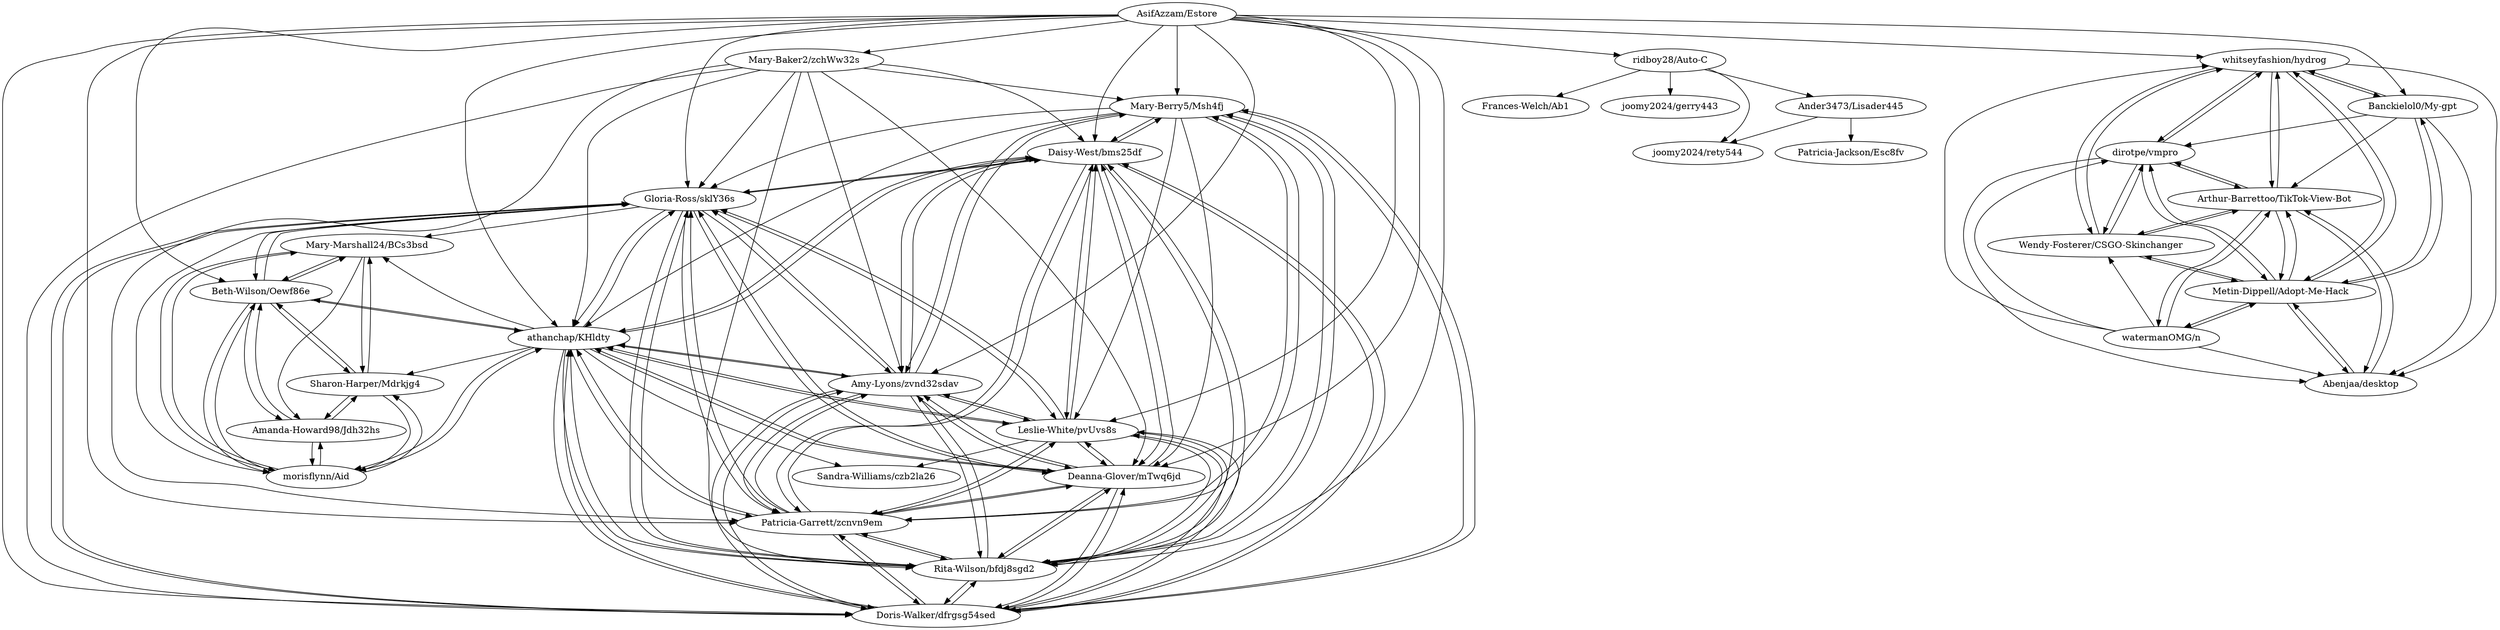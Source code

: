 digraph G {
"AsifAzzam/Estore" -> "Mary-Berry5/Msh4fj"
"AsifAzzam/Estore" -> "Daisy-West/bms25df"
"AsifAzzam/Estore" -> "Amy-Lyons/zvnd32sdav"
"AsifAzzam/Estore" -> "Doris-Walker/dfrgsg54sed"
"AsifAzzam/Estore" -> "Rita-Wilson/bfdj8sgd2"
"AsifAzzam/Estore" -> "Patricia-Garrett/zcnvn9em"
"AsifAzzam/Estore" -> "Deanna-Glover/mTwq6jd"
"AsifAzzam/Estore" -> "athanchap/KHldty"
"AsifAzzam/Estore" -> "Leslie-White/pvUvs8s"
"AsifAzzam/Estore" -> "Gloria-Ross/sklY36s"
"AsifAzzam/Estore" -> "ridboy28/Auto-C"
"AsifAzzam/Estore" -> "whitseyfashion/hydrog"
"AsifAzzam/Estore" -> "Banckielol0/My-gpt"
"AsifAzzam/Estore" -> "Mary-Baker2/zchWw32s"
"AsifAzzam/Estore" -> "Beth-Wilson/Oewf86e"
"watermanOMG/n" -> "Metin-Dippell/Adopt-Me-Hack"
"watermanOMG/n" -> "Abenjaa/desktop"
"watermanOMG/n" -> "Wendy-Fosterer/CSGO-Skinchanger"
"watermanOMG/n" -> "Arthur-Barrettoo/TikTok-View-Bot"
"watermanOMG/n" -> "dirotpe/vmpro"
"watermanOMG/n" -> "whitseyfashion/hydrog"
"Banckielol0/My-gpt" -> "whitseyfashion/hydrog"
"Banckielol0/My-gpt" -> "Metin-Dippell/Adopt-Me-Hack"
"Banckielol0/My-gpt" -> "Abenjaa/desktop"
"Banckielol0/My-gpt" -> "dirotpe/vmpro"
"Banckielol0/My-gpt" -> "Arthur-Barrettoo/TikTok-View-Bot"
"whitseyfashion/hydrog" -> "Banckielol0/My-gpt"
"whitseyfashion/hydrog" -> "dirotpe/vmpro"
"whitseyfashion/hydrog" -> "Metin-Dippell/Adopt-Me-Hack"
"whitseyfashion/hydrog" -> "Arthur-Barrettoo/TikTok-View-Bot"
"whitseyfashion/hydrog" -> "Wendy-Fosterer/CSGO-Skinchanger"
"whitseyfashion/hydrog" -> "Abenjaa/desktop"
"dirotpe/vmpro" -> "Arthur-Barrettoo/TikTok-View-Bot"
"dirotpe/vmpro" -> "Wendy-Fosterer/CSGO-Skinchanger"
"dirotpe/vmpro" -> "whitseyfashion/hydrog"
"dirotpe/vmpro" -> "Abenjaa/desktop"
"dirotpe/vmpro" -> "Metin-Dippell/Adopt-Me-Hack"
"Abenjaa/desktop" -> "Metin-Dippell/Adopt-Me-Hack"
"Abenjaa/desktop" -> "Arthur-Barrettoo/TikTok-View-Bot"
"Mary-Berry5/Msh4fj" -> "Doris-Walker/dfrgsg54sed"
"Mary-Berry5/Msh4fj" -> "Amy-Lyons/zvnd32sdav"
"Mary-Berry5/Msh4fj" -> "Daisy-West/bms25df"
"Mary-Berry5/Msh4fj" -> "Rita-Wilson/bfdj8sgd2"
"Mary-Berry5/Msh4fj" -> "Patricia-Garrett/zcnvn9em"
"Mary-Berry5/Msh4fj" -> "Deanna-Glover/mTwq6jd"
"Mary-Berry5/Msh4fj" -> "Leslie-White/pvUvs8s"
"Mary-Berry5/Msh4fj" -> "athanchap/KHldty"
"Mary-Berry5/Msh4fj" -> "Gloria-Ross/sklY36s"
"morisflynn/Aid" -> "Beth-Wilson/Oewf86e"
"morisflynn/Aid" -> "Mary-Marshall24/BCs3bsd"
"morisflynn/Aid" -> "Sharon-Harper/Mdrkjg4"
"morisflynn/Aid" -> "Amanda-Howard98/Jdh32hs"
"morisflynn/Aid" -> "athanchap/KHldty"
"Mary-Marshall24/BCs3bsd" -> "Beth-Wilson/Oewf86e"
"Mary-Marshall24/BCs3bsd" -> "morisflynn/Aid"
"Mary-Marshall24/BCs3bsd" -> "Sharon-Harper/Mdrkjg4"
"Mary-Marshall24/BCs3bsd" -> "Amanda-Howard98/Jdh32hs"
"Beth-Wilson/Oewf86e" -> "morisflynn/Aid"
"Beth-Wilson/Oewf86e" -> "Mary-Marshall24/BCs3bsd"
"Beth-Wilson/Oewf86e" -> "Sharon-Harper/Mdrkjg4"
"Beth-Wilson/Oewf86e" -> "Amanda-Howard98/Jdh32hs"
"Beth-Wilson/Oewf86e" -> "athanchap/KHldty"
"Beth-Wilson/Oewf86e" -> "Gloria-Ross/sklY36s"
"Sharon-Harper/Mdrkjg4" -> "Beth-Wilson/Oewf86e"
"Sharon-Harper/Mdrkjg4" -> "morisflynn/Aid"
"Sharon-Harper/Mdrkjg4" -> "Mary-Marshall24/BCs3bsd"
"Sharon-Harper/Mdrkjg4" -> "Amanda-Howard98/Jdh32hs"
"Amanda-Howard98/Jdh32hs" -> "Beth-Wilson/Oewf86e"
"Amanda-Howard98/Jdh32hs" -> "Sharon-Harper/Mdrkjg4"
"Amanda-Howard98/Jdh32hs" -> "morisflynn/Aid"
"Gloria-Ross/sklY36s" -> "athanchap/KHldty"
"Gloria-Ross/sklY36s" -> "Beth-Wilson/Oewf86e"
"Gloria-Ross/sklY36s" -> "Amy-Lyons/zvnd32sdav"
"Gloria-Ross/sklY36s" -> "Rita-Wilson/bfdj8sgd2"
"Gloria-Ross/sklY36s" -> "Daisy-West/bms25df"
"Gloria-Ross/sklY36s" -> "Doris-Walker/dfrgsg54sed"
"Gloria-Ross/sklY36s" -> "Deanna-Glover/mTwq6jd"
"Gloria-Ross/sklY36s" -> "Patricia-Garrett/zcnvn9em"
"Gloria-Ross/sklY36s" -> "morisflynn/Aid"
"Gloria-Ross/sklY36s" -> "Leslie-White/pvUvs8s"
"Gloria-Ross/sklY36s" -> "Mary-Marshall24/BCs3bsd"
"Mary-Baker2/zchWw32s" -> "Daisy-West/bms25df"
"Mary-Baker2/zchWw32s" -> "athanchap/KHldty"
"Mary-Baker2/zchWw32s" -> "Doris-Walker/dfrgsg54sed"
"Mary-Baker2/zchWw32s" -> "Gloria-Ross/sklY36s"
"Mary-Baker2/zchWw32s" -> "Amy-Lyons/zvnd32sdav"
"Mary-Baker2/zchWw32s" -> "Patricia-Garrett/zcnvn9em"
"Mary-Baker2/zchWw32s" -> "Rita-Wilson/bfdj8sgd2"
"Mary-Baker2/zchWw32s" -> "Deanna-Glover/mTwq6jd"
"Mary-Baker2/zchWw32s" -> "Mary-Berry5/Msh4fj"
"athanchap/KHldty" -> "Gloria-Ross/sklY36s"
"athanchap/KHldty" -> "Amy-Lyons/zvnd32sdav"
"athanchap/KHldty" -> "Daisy-West/bms25df"
"athanchap/KHldty" -> "Doris-Walker/dfrgsg54sed"
"athanchap/KHldty" -> "Rita-Wilson/bfdj8sgd2"
"athanchap/KHldty" -> "Beth-Wilson/Oewf86e"
"athanchap/KHldty" -> "Deanna-Glover/mTwq6jd"
"athanchap/KHldty" -> "Patricia-Garrett/zcnvn9em"
"athanchap/KHldty" -> "morisflynn/Aid"
"athanchap/KHldty" -> "Leslie-White/pvUvs8s"
"athanchap/KHldty" -> "Mary-Marshall24/BCs3bsd"
"athanchap/KHldty" -> "Sharon-Harper/Mdrkjg4"
"athanchap/KHldty" -> "Sandra-Williams/czb2la26"
"Leslie-White/pvUvs8s" -> "Deanna-Glover/mTwq6jd"
"Leslie-White/pvUvs8s" -> "Doris-Walker/dfrgsg54sed"
"Leslie-White/pvUvs8s" -> "Amy-Lyons/zvnd32sdav"
"Leslie-White/pvUvs8s" -> "Rita-Wilson/bfdj8sgd2"
"Leslie-White/pvUvs8s" -> "Daisy-West/bms25df"
"Leslie-White/pvUvs8s" -> "Patricia-Garrett/zcnvn9em"
"Leslie-White/pvUvs8s" -> "athanchap/KHldty"
"Leslie-White/pvUvs8s" -> "Gloria-Ross/sklY36s"
"Leslie-White/pvUvs8s" -> "Sandra-Williams/czb2la26"
"Deanna-Glover/mTwq6jd" -> "Amy-Lyons/zvnd32sdav"
"Deanna-Glover/mTwq6jd" -> "Doris-Walker/dfrgsg54sed"
"Deanna-Glover/mTwq6jd" -> "Leslie-White/pvUvs8s"
"Deanna-Glover/mTwq6jd" -> "Rita-Wilson/bfdj8sgd2"
"Deanna-Glover/mTwq6jd" -> "Daisy-West/bms25df"
"Deanna-Glover/mTwq6jd" -> "Patricia-Garrett/zcnvn9em"
"Deanna-Glover/mTwq6jd" -> "athanchap/KHldty"
"Deanna-Glover/mTwq6jd" -> "Gloria-Ross/sklY36s"
"Rita-Wilson/bfdj8sgd2" -> "Doris-Walker/dfrgsg54sed"
"Rita-Wilson/bfdj8sgd2" -> "Amy-Lyons/zvnd32sdav"
"Rita-Wilson/bfdj8sgd2" -> "Daisy-West/bms25df"
"Rita-Wilson/bfdj8sgd2" -> "Patricia-Garrett/zcnvn9em"
"Rita-Wilson/bfdj8sgd2" -> "Deanna-Glover/mTwq6jd"
"Rita-Wilson/bfdj8sgd2" -> "Leslie-White/pvUvs8s"
"Rita-Wilson/bfdj8sgd2" -> "athanchap/KHldty"
"Rita-Wilson/bfdj8sgd2" -> "Gloria-Ross/sklY36s"
"Rita-Wilson/bfdj8sgd2" -> "Mary-Berry5/Msh4fj"
"Daisy-West/bms25df" -> "Doris-Walker/dfrgsg54sed"
"Daisy-West/bms25df" -> "Amy-Lyons/zvnd32sdav"
"Daisy-West/bms25df" -> "Rita-Wilson/bfdj8sgd2"
"Daisy-West/bms25df" -> "Patricia-Garrett/zcnvn9em"
"Daisy-West/bms25df" -> "Deanna-Glover/mTwq6jd"
"Daisy-West/bms25df" -> "athanchap/KHldty"
"Daisy-West/bms25df" -> "Leslie-White/pvUvs8s"
"Daisy-West/bms25df" -> "Gloria-Ross/sklY36s"
"Daisy-West/bms25df" -> "Mary-Berry5/Msh4fj"
"Doris-Walker/dfrgsg54sed" -> "Amy-Lyons/zvnd32sdav"
"Doris-Walker/dfrgsg54sed" -> "Rita-Wilson/bfdj8sgd2"
"Doris-Walker/dfrgsg54sed" -> "Deanna-Glover/mTwq6jd"
"Doris-Walker/dfrgsg54sed" -> "Daisy-West/bms25df"
"Doris-Walker/dfrgsg54sed" -> "Patricia-Garrett/zcnvn9em"
"Doris-Walker/dfrgsg54sed" -> "Leslie-White/pvUvs8s"
"Doris-Walker/dfrgsg54sed" -> "athanchap/KHldty"
"Doris-Walker/dfrgsg54sed" -> "Gloria-Ross/sklY36s"
"Doris-Walker/dfrgsg54sed" -> "Mary-Berry5/Msh4fj"
"Amy-Lyons/zvnd32sdav" -> "Doris-Walker/dfrgsg54sed"
"Amy-Lyons/zvnd32sdav" -> "Deanna-Glover/mTwq6jd"
"Amy-Lyons/zvnd32sdav" -> "Rita-Wilson/bfdj8sgd2"
"Amy-Lyons/zvnd32sdav" -> "Daisy-West/bms25df"
"Amy-Lyons/zvnd32sdav" -> "Patricia-Garrett/zcnvn9em"
"Amy-Lyons/zvnd32sdav" -> "Leslie-White/pvUvs8s"
"Amy-Lyons/zvnd32sdav" -> "athanchap/KHldty"
"Amy-Lyons/zvnd32sdav" -> "Gloria-Ross/sklY36s"
"Amy-Lyons/zvnd32sdav" -> "Mary-Berry5/Msh4fj"
"Patricia-Garrett/zcnvn9em" -> "Amy-Lyons/zvnd32sdav"
"Patricia-Garrett/zcnvn9em" -> "Daisy-West/bms25df"
"Patricia-Garrett/zcnvn9em" -> "Doris-Walker/dfrgsg54sed"
"Patricia-Garrett/zcnvn9em" -> "Rita-Wilson/bfdj8sgd2"
"Patricia-Garrett/zcnvn9em" -> "Deanna-Glover/mTwq6jd"
"Patricia-Garrett/zcnvn9em" -> "athanchap/KHldty"
"Patricia-Garrett/zcnvn9em" -> "Leslie-White/pvUvs8s"
"Patricia-Garrett/zcnvn9em" -> "Gloria-Ross/sklY36s"
"Patricia-Garrett/zcnvn9em" -> "Mary-Berry5/Msh4fj"
"Metin-Dippell/Adopt-Me-Hack" -> "Wendy-Fosterer/CSGO-Skinchanger"
"Metin-Dippell/Adopt-Me-Hack" -> "Arthur-Barrettoo/TikTok-View-Bot"
"Metin-Dippell/Adopt-Me-Hack" -> "Abenjaa/desktop"
"Metin-Dippell/Adopt-Me-Hack" -> "watermanOMG/n"
"Metin-Dippell/Adopt-Me-Hack" -> "whitseyfashion/hydrog"
"Metin-Dippell/Adopt-Me-Hack" -> "dirotpe/vmpro"
"Metin-Dippell/Adopt-Me-Hack" -> "Banckielol0/My-gpt"
"Arthur-Barrettoo/TikTok-View-Bot" -> "Metin-Dippell/Adopt-Me-Hack"
"Arthur-Barrettoo/TikTok-View-Bot" -> "dirotpe/vmpro"
"Arthur-Barrettoo/TikTok-View-Bot" -> "Wendy-Fosterer/CSGO-Skinchanger"
"Arthur-Barrettoo/TikTok-View-Bot" -> "Abenjaa/desktop"
"Arthur-Barrettoo/TikTok-View-Bot" -> "whitseyfashion/hydrog"
"Arthur-Barrettoo/TikTok-View-Bot" -> "watermanOMG/n"
"Wendy-Fosterer/CSGO-Skinchanger" -> "Metin-Dippell/Adopt-Me-Hack"
"Wendy-Fosterer/CSGO-Skinchanger" -> "dirotpe/vmpro"
"Wendy-Fosterer/CSGO-Skinchanger" -> "Arthur-Barrettoo/TikTok-View-Bot"
"Wendy-Fosterer/CSGO-Skinchanger" -> "whitseyfashion/hydrog"
"ridboy28/Auto-C" -> "Ander3473/Lisader445"
"ridboy28/Auto-C" -> "joomy2024/rety544"
"ridboy28/Auto-C" -> "Frances-Welch/Ab1"
"ridboy28/Auto-C" -> "joomy2024/gerry443"
"Ander3473/Lisader445" -> "joomy2024/rety544"
"Ander3473/Lisader445" -> "Patricia-Jackson/Esc8fv"
"AsifAzzam/Estore" ["l"="1.225,46.668"]
"Mary-Berry5/Msh4fj" ["l"="1.231,46.634"]
"Daisy-West/bms25df" ["l"="1.251,46.633"]
"Amy-Lyons/zvnd32sdav" ["l"="1.24,46.655"]
"Doris-Walker/dfrgsg54sed" ["l"="1.251,46.643"]
"Rita-Wilson/bfdj8sgd2" ["l"="1.255,46.651"]
"Patricia-Garrett/zcnvn9em" ["l"="1.238,46.646"]
"Deanna-Glover/mTwq6jd" ["l"="1.254,46.663"]
"athanchap/KHldty" ["l"="1.275,46.645"]
"Leslie-White/pvUvs8s" ["l"="1.269,46.659"]
"Gloria-Ross/sklY36s" ["l"="1.265,46.638"]
"ridboy28/Auto-C" ["l"="1.237,46.733"]
"whitseyfashion/hydrog" ["l"="1.139,46.683"]
"Banckielol0/My-gpt" ["l"="1.15,46.67"]
"Mary-Baker2/zchWw32s" ["l"="1.22,46.645"]
"Beth-Wilson/Oewf86e" ["l"="1.294,46.633"]
"watermanOMG/n" ["l"="1.105,46.696"]
"Metin-Dippell/Adopt-Me-Hack" ["l"="1.122,46.677"]
"Abenjaa/desktop" ["l"="1.116,46.663"]
"Wendy-Fosterer/CSGO-Skinchanger" ["l"="1.095,46.686"]
"Arthur-Barrettoo/TikTok-View-Bot" ["l"="1.105,46.676"]
"dirotpe/vmpro" ["l"="1.122,46.691"]
"morisflynn/Aid" ["l"="1.312,46.636"]
"Mary-Marshall24/BCs3bsd" ["l"="1.298,46.619"]
"Sharon-Harper/Mdrkjg4" ["l"="1.316,46.62"]
"Amanda-Howard98/Jdh32hs" ["l"="1.332,46.629"]
"Sandra-Williams/czb2la26" ["l"="1.308,46.67"]
"Ander3473/Lisader445" ["l"="1.221,46.767"]
"joomy2024/rety544" ["l"="1.211,46.749"]
"Frances-Welch/Ab1" ["l"="1.258,46.757"]
"joomy2024/gerry443" ["l"="1.275,46.738"]
"Patricia-Jackson/Esc8fv" ["l"="1.214,46.792"]
}
